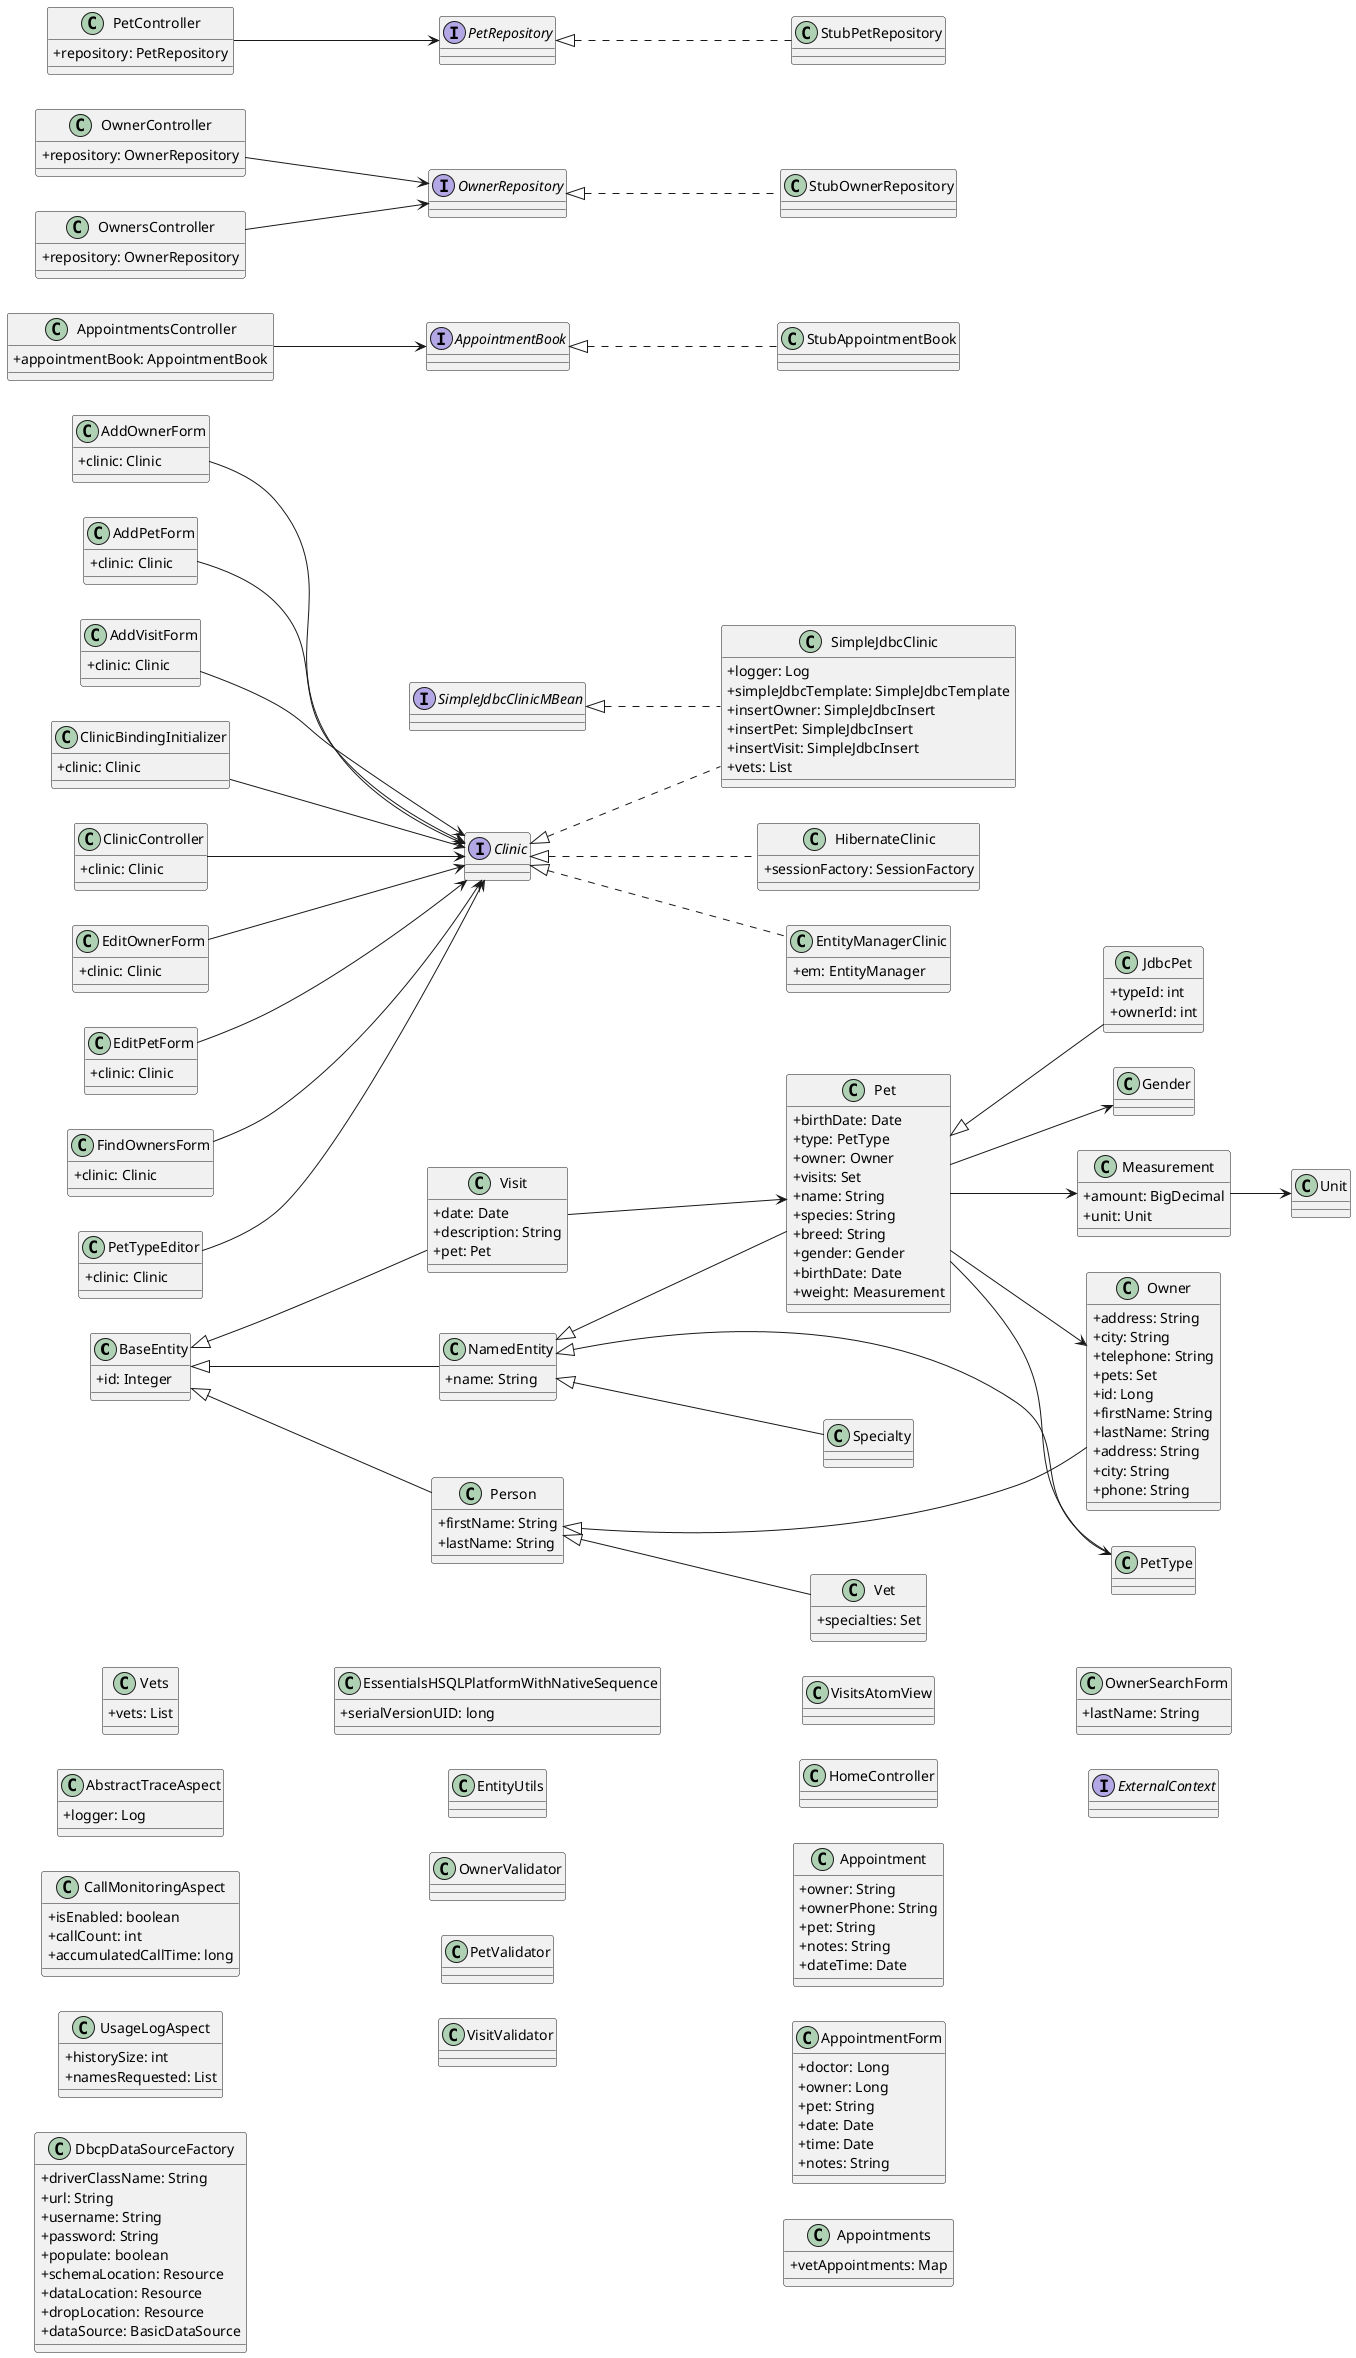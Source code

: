 @startuml
skinparam classAttributeIconSize 0
left to right direction
class BaseEntity {
  + id: Integer
}
interface Clinic {
}
class NamedEntity {
  + name: String
}
class Owner {
  + address: String
  + city: String
  + telephone: String
  + pets: Set
}
class Person {
  + firstName: String
  + lastName: String
}
class Pet {
  + birthDate: Date
  + type: PetType
  + owner: Owner
  + visits: Set
}
class PetType {
}
class Specialty {
}
class Vet {
  + specialties: Set
}
class Vets {
  + vets: List
}
class Visit {
  + date: Date
  + description: String
  + pet: Pet
}
class AbstractTraceAspect {
  + logger: Log
}
class CallMonitoringAspect {
  + isEnabled: boolean
  + callCount: int
  + accumulatedCallTime: long
}
class UsageLogAspect {
  + historySize: int
  + namesRequested: List
}
class DbcpDataSourceFactory {
  + driverClassName: String
  + url: String
  + username: String
  + password: String
  + populate: boolean
  + schemaLocation: Resource
  + dataLocation: Resource
  + dropLocation: Resource
  + dataSource: BasicDataSource
}
class HibernateClinic {
  + sessionFactory: SessionFactory
}
class JdbcPet {
  + typeId: int
  + ownerId: int
}
class SimpleJdbcClinic {
  + logger: Log
  + simpleJdbcTemplate: SimpleJdbcTemplate
  + insertOwner: SimpleJdbcInsert
  + insertPet: SimpleJdbcInsert
  + insertVisit: SimpleJdbcInsert
  + vets: List
}
interface SimpleJdbcClinicMBean {
}
class EntityManagerClinic {
  + em: EntityManager
}
class EssentialsHSQLPlatformWithNativeSequence {
  + serialVersionUID: long
}
class EntityUtils {
}
class OwnerValidator {
}
class PetValidator {
}
class VisitValidator {
}
class AddOwnerForm {
  + clinic: Clinic
}
class AddPetForm {
  + clinic: Clinic
}
class AddVisitForm {
  + clinic: Clinic
}
class ClinicBindingInitializer {
  + clinic: Clinic
}
class ClinicController {
  + clinic: Clinic
}
class EditOwnerForm {
  + clinic: Clinic
}
class EditPetForm {
  + clinic: Clinic
}
class FindOwnersForm {
  + clinic: Clinic
}
class PetTypeEditor {
  + clinic: Clinic
}
class VisitsAtomView {
}
class HomeController {
}
class Appointment {
  + owner: String
  + ownerPhone: String
  + pet: String
  + notes: String
  + dateTime: Date
}
interface AppointmentBook {
}
class AppointmentForm {
  + doctor: Long
  + owner: Long
  + pet: String
  + date: Date
  + time: Date
  + notes: String
}
class Appointments {
  + vetAppointments: Map
}
class AppointmentsController {
  + appointmentBook: AppointmentBook
}
class StubAppointmentBook {
}
class Owner {
  + id: Long
  + firstName: String
  + lastName: String
  + address: String
  + city: String
  + phone: String
}
class OwnerController {
  + repository: OwnerRepository
}
interface OwnerRepository {
}
class OwnersController {
  + repository: OwnerRepository
}
class OwnerSearchForm {
  + lastName: String
}
class StubOwnerRepository {
}
class Gender {
}
class Pet {
  + name: String
  + species: String
  + breed: String
  + gender: Gender
  + birthDate: Date
  + weight: Measurement
}
class PetController {
  + repository: PetRepository
}
interface PetRepository {
}
class StubPetRepository {
}
interface ExternalContext {
}
class Measurement {
  + amount: BigDecimal
  + unit: Unit
}
class Unit {
}
AddOwnerForm --> Clinic
AddPetForm --> Clinic
AddVisitForm --> Clinic
AppointmentBook <|.. StubAppointmentBook
AppointmentsController --> AppointmentBook
BaseEntity <|-- NamedEntity
BaseEntity <|-- Person
BaseEntity <|-- Visit
Clinic <|.. EntityManagerClinic
Clinic <|.. HibernateClinic
Clinic <|.. SimpleJdbcClinic
ClinicBindingInitializer --> Clinic
ClinicController --> Clinic
EditOwnerForm --> Clinic
EditPetForm --> Clinic
FindOwnersForm --> Clinic
Measurement --> Unit
NamedEntity <|-- Pet
NamedEntity <|-- PetType
NamedEntity <|-- Specialty
OwnerController --> OwnerRepository
OwnerRepository <|.. StubOwnerRepository
OwnersController --> OwnerRepository
Person <|-- Owner
Person <|-- Vet
Pet --> Gender
Pet --> Measurement
Pet --> Owner
Pet --> PetType
Pet <|-- JdbcPet
PetController --> PetRepository
PetRepository <|.. StubPetRepository
PetTypeEditor --> Clinic
SimpleJdbcClinicMBean <|.. SimpleJdbcClinic
Visit --> Pet
@enduml